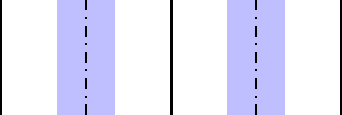 unitsize(1cm);

real h = 2, p = 3, dscrw = 1;

draw((0, 0)--(0, h), black+1pt);
draw((-p, 0)--(-p, h), black+1pt);
draw((+p, 0)--(+p, h), black+1pt);

filldraw((-p/2-dscrw/2, 0)--(-p/2+dscrw/2, 0)--(-p/2+dscrw/2, h)--(-p/2-dscrw/2, h)--cycle, paleblue, nullpen);
filldraw((+p/2-dscrw/2, 0)--(+p/2+dscrw/2, 0)--(+p/2+dscrw/2, h)--(+p/2-dscrw/2, h)--cycle, paleblue, nullpen);

draw((-p/2, 0)--(-p/2, h), black+dashdotted);
draw((+p/2, 0)--(+p/2, h), black+dashdotted);
